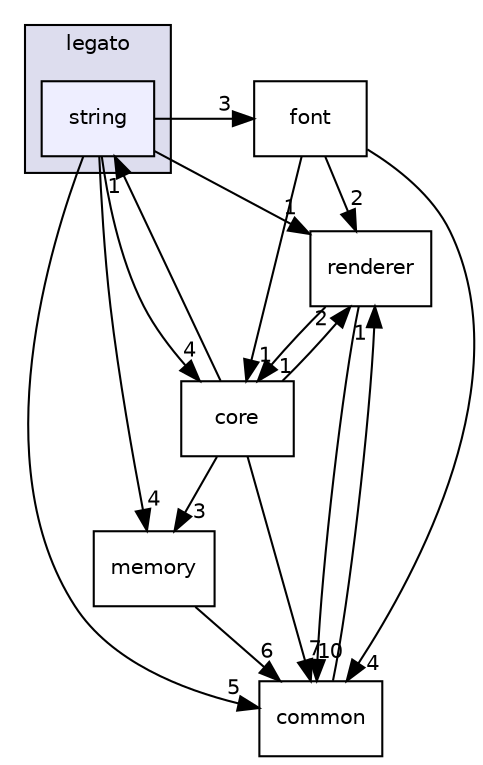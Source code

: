 digraph "C:/Harmony3/gfx/middleware/legato/library/src/gfx/legato/string" {
  compound=true
  node [ fontsize="10", fontname="Helvetica"];
  edge [ labelfontsize="10", labelfontname="Helvetica"];
  subgraph clusterdir_9f5729dad30c3a99415d090dcffece40 {
    graph [ bgcolor="#ddddee", pencolor="black", label="legato" fontname="Helvetica", fontsize="10", URL="dir_9f5729dad30c3a99415d090dcffece40.html"]
  dir_1060b961a9688bff165f50f454b84f76 [shape=box, label="string", style="filled", fillcolor="#eeeeff", pencolor="black", URL="dir_1060b961a9688bff165f50f454b84f76.html"];
  }
  dir_977386f5bd74067e0b2f13954126b0fc [shape=box label="renderer" URL="dir_977386f5bd74067e0b2f13954126b0fc.html"];
  dir_ccab4f4c771d0ed5e1d9c02941e42230 [shape=box label="core" URL="dir_ccab4f4c771d0ed5e1d9c02941e42230.html"];
  dir_192fb4248a7d7f0c34634334a26d417f [shape=box label="common" URL="dir_192fb4248a7d7f0c34634334a26d417f.html"];
  dir_7041c860d75402dd8f73717e5fc4b977 [shape=box label="memory" URL="dir_7041c860d75402dd8f73717e5fc4b977.html"];
  dir_8be70a617707475605b3582a0d722fdc [shape=box label="font" URL="dir_8be70a617707475605b3582a0d722fdc.html"];
  dir_ccab4f4c771d0ed5e1d9c02941e42230->dir_977386f5bd74067e0b2f13954126b0fc [headlabel="2", labeldistance=1.5 headhref="dir_000008_000014.html"];
  dir_ccab4f4c771d0ed5e1d9c02941e42230->dir_192fb4248a7d7f0c34634334a26d417f [headlabel="7", labeldistance=1.5 headhref="dir_000008_000007.html"];
  dir_ccab4f4c771d0ed5e1d9c02941e42230->dir_7041c860d75402dd8f73717e5fc4b977 [headlabel="3", labeldistance=1.5 headhref="dir_000008_000013.html"];
  dir_ccab4f4c771d0ed5e1d9c02941e42230->dir_1060b961a9688bff165f50f454b84f76 [headlabel="1", labeldistance=1.5 headhref="dir_000008_000015.html"];
  dir_977386f5bd74067e0b2f13954126b0fc->dir_ccab4f4c771d0ed5e1d9c02941e42230 [headlabel="1", labeldistance=1.5 headhref="dir_000014_000008.html"];
  dir_977386f5bd74067e0b2f13954126b0fc->dir_192fb4248a7d7f0c34634334a26d417f [headlabel="10", labeldistance=1.5 headhref="dir_000014_000007.html"];
  dir_192fb4248a7d7f0c34634334a26d417f->dir_977386f5bd74067e0b2f13954126b0fc [headlabel="1", labeldistance=1.5 headhref="dir_000007_000014.html"];
  dir_7041c860d75402dd8f73717e5fc4b977->dir_192fb4248a7d7f0c34634334a26d417f [headlabel="6", labeldistance=1.5 headhref="dir_000013_000007.html"];
  dir_8be70a617707475605b3582a0d722fdc->dir_ccab4f4c771d0ed5e1d9c02941e42230 [headlabel="1", labeldistance=1.5 headhref="dir_000010_000008.html"];
  dir_8be70a617707475605b3582a0d722fdc->dir_977386f5bd74067e0b2f13954126b0fc [headlabel="2", labeldistance=1.5 headhref="dir_000010_000014.html"];
  dir_8be70a617707475605b3582a0d722fdc->dir_192fb4248a7d7f0c34634334a26d417f [headlabel="4", labeldistance=1.5 headhref="dir_000010_000007.html"];
  dir_1060b961a9688bff165f50f454b84f76->dir_977386f5bd74067e0b2f13954126b0fc [headlabel="1", labeldistance=1.5 headhref="dir_000015_000014.html"];
  dir_1060b961a9688bff165f50f454b84f76->dir_ccab4f4c771d0ed5e1d9c02941e42230 [headlabel="4", labeldistance=1.5 headhref="dir_000015_000008.html"];
  dir_1060b961a9688bff165f50f454b84f76->dir_192fb4248a7d7f0c34634334a26d417f [headlabel="5", labeldistance=1.5 headhref="dir_000015_000007.html"];
  dir_1060b961a9688bff165f50f454b84f76->dir_7041c860d75402dd8f73717e5fc4b977 [headlabel="4", labeldistance=1.5 headhref="dir_000015_000013.html"];
  dir_1060b961a9688bff165f50f454b84f76->dir_8be70a617707475605b3582a0d722fdc [headlabel="3", labeldistance=1.5 headhref="dir_000015_000010.html"];
}
